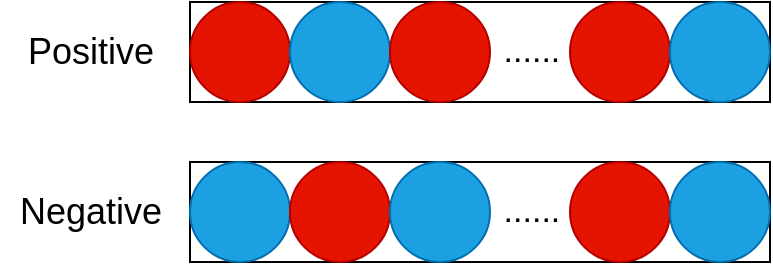 <mxfile version="13.5.3" type="github">
  <diagram id="ueJfZK6F3jeQnXrlzEVP" name="Page-1">
    <mxGraphModel dx="946" dy="614" grid="1" gridSize="10" guides="1" tooltips="1" connect="1" arrows="1" fold="1" page="1" pageScale="1" pageWidth="827" pageHeight="1169" math="0" shadow="0">
      <root>
        <mxCell id="0" />
        <mxCell id="1" parent="0" />
        <mxCell id="aQHctwn2GMJ0awFqhQZp-12" value="" style="group" vertex="1" connectable="0" parent="1">
          <mxGeometry x="190" y="270" width="380" height="50" as="geometry" />
        </mxCell>
        <mxCell id="aQHctwn2GMJ0awFqhQZp-10" value="" style="group" vertex="1" connectable="0" parent="aQHctwn2GMJ0awFqhQZp-12">
          <mxGeometry x="90" width="290" height="50" as="geometry" />
        </mxCell>
        <mxCell id="aQHctwn2GMJ0awFqhQZp-1" value="&lt;font style=&quot;font-size: 17px&quot;&gt;&amp;nbsp; &amp;nbsp; &amp;nbsp; &amp;nbsp; &amp;nbsp; &amp;nbsp;......&lt;/font&gt;" style="rounded=0;whiteSpace=wrap;html=1;" vertex="1" parent="aQHctwn2GMJ0awFqhQZp-10">
          <mxGeometry width="290" height="50" as="geometry" />
        </mxCell>
        <mxCell id="aQHctwn2GMJ0awFqhQZp-2" value="" style="ellipse;whiteSpace=wrap;html=1;aspect=fixed;fillColor=#e51400;strokeColor=#B20000;fontColor=#ffffff;" vertex="1" parent="aQHctwn2GMJ0awFqhQZp-10">
          <mxGeometry width="50" height="50" as="geometry" />
        </mxCell>
        <mxCell id="aQHctwn2GMJ0awFqhQZp-3" value="" style="ellipse;whiteSpace=wrap;html=1;aspect=fixed;fillColor=#1ba1e2;strokeColor=#006EAF;fontColor=#ffffff;" vertex="1" parent="aQHctwn2GMJ0awFqhQZp-10">
          <mxGeometry x="50" width="50" height="50" as="geometry" />
        </mxCell>
        <mxCell id="aQHctwn2GMJ0awFqhQZp-4" value="" style="ellipse;whiteSpace=wrap;html=1;aspect=fixed;fillColor=#e51400;strokeColor=#B20000;fontColor=#ffffff;" vertex="1" parent="aQHctwn2GMJ0awFqhQZp-10">
          <mxGeometry x="100" width="50" height="50" as="geometry" />
        </mxCell>
        <mxCell id="aQHctwn2GMJ0awFqhQZp-5" value="" style="ellipse;whiteSpace=wrap;html=1;aspect=fixed;fillColor=#e51400;strokeColor=#B20000;fontColor=#ffffff;" vertex="1" parent="aQHctwn2GMJ0awFqhQZp-10">
          <mxGeometry x="190" width="50" height="50" as="geometry" />
        </mxCell>
        <mxCell id="aQHctwn2GMJ0awFqhQZp-6" value="" style="ellipse;whiteSpace=wrap;html=1;aspect=fixed;fillColor=#1ba1e2;strokeColor=#006EAF;fontColor=#ffffff;" vertex="1" parent="aQHctwn2GMJ0awFqhQZp-10">
          <mxGeometry x="240" width="50" height="50" as="geometry" />
        </mxCell>
        <mxCell id="aQHctwn2GMJ0awFqhQZp-11" value="Positive" style="text;html=1;align=center;verticalAlign=middle;resizable=0;points=[];autosize=1;fontSize=18;" vertex="1" parent="aQHctwn2GMJ0awFqhQZp-12">
          <mxGeometry y="10" width="80" height="30" as="geometry" />
        </mxCell>
        <mxCell id="aQHctwn2GMJ0awFqhQZp-22" value="" style="group" vertex="1" connectable="0" parent="1">
          <mxGeometry x="185" y="350" width="385" height="50" as="geometry" />
        </mxCell>
        <mxCell id="aQHctwn2GMJ0awFqhQZp-21" value="Negative" style="text;html=1;align=center;verticalAlign=middle;resizable=0;points=[];autosize=1;fontSize=18;" vertex="1" parent="aQHctwn2GMJ0awFqhQZp-22">
          <mxGeometry y="10" width="90" height="30" as="geometry" />
        </mxCell>
        <mxCell id="aQHctwn2GMJ0awFqhQZp-15" value="&lt;font style=&quot;font-size: 17px&quot;&gt;&amp;nbsp; &amp;nbsp; &amp;nbsp; &amp;nbsp; &amp;nbsp; &amp;nbsp;......&lt;/font&gt;" style="rounded=0;whiteSpace=wrap;html=1;" vertex="1" parent="aQHctwn2GMJ0awFqhQZp-22">
          <mxGeometry x="95" width="290" height="50" as="geometry" />
        </mxCell>
        <mxCell id="aQHctwn2GMJ0awFqhQZp-16" value="" style="ellipse;whiteSpace=wrap;html=1;aspect=fixed;fillColor=#1ba1e2;strokeColor=#006EAF;fontColor=#ffffff;" vertex="1" parent="aQHctwn2GMJ0awFqhQZp-22">
          <mxGeometry x="95" width="50" height="50" as="geometry" />
        </mxCell>
        <mxCell id="aQHctwn2GMJ0awFqhQZp-17" value="" style="ellipse;whiteSpace=wrap;html=1;aspect=fixed;fillColor=#e51400;strokeColor=#B20000;fontColor=#ffffff;" vertex="1" parent="aQHctwn2GMJ0awFqhQZp-22">
          <mxGeometry x="145" width="50" height="50" as="geometry" />
        </mxCell>
        <mxCell id="aQHctwn2GMJ0awFqhQZp-18" value="" style="ellipse;whiteSpace=wrap;html=1;aspect=fixed;fillColor=#1ba1e2;strokeColor=#006EAF;fontColor=#ffffff;" vertex="1" parent="aQHctwn2GMJ0awFqhQZp-22">
          <mxGeometry x="195" width="50" height="50" as="geometry" />
        </mxCell>
        <mxCell id="aQHctwn2GMJ0awFqhQZp-19" value="" style="ellipse;whiteSpace=wrap;html=1;aspect=fixed;fillColor=#e51400;strokeColor=#B20000;fontColor=#ffffff;" vertex="1" parent="aQHctwn2GMJ0awFqhQZp-22">
          <mxGeometry x="285" width="50" height="50" as="geometry" />
        </mxCell>
        <mxCell id="aQHctwn2GMJ0awFqhQZp-20" value="" style="ellipse;whiteSpace=wrap;html=1;aspect=fixed;fillColor=#1ba1e2;strokeColor=#006EAF;fontColor=#ffffff;" vertex="1" parent="aQHctwn2GMJ0awFqhQZp-22">
          <mxGeometry x="335" width="50" height="50" as="geometry" />
        </mxCell>
      </root>
    </mxGraphModel>
  </diagram>
</mxfile>
